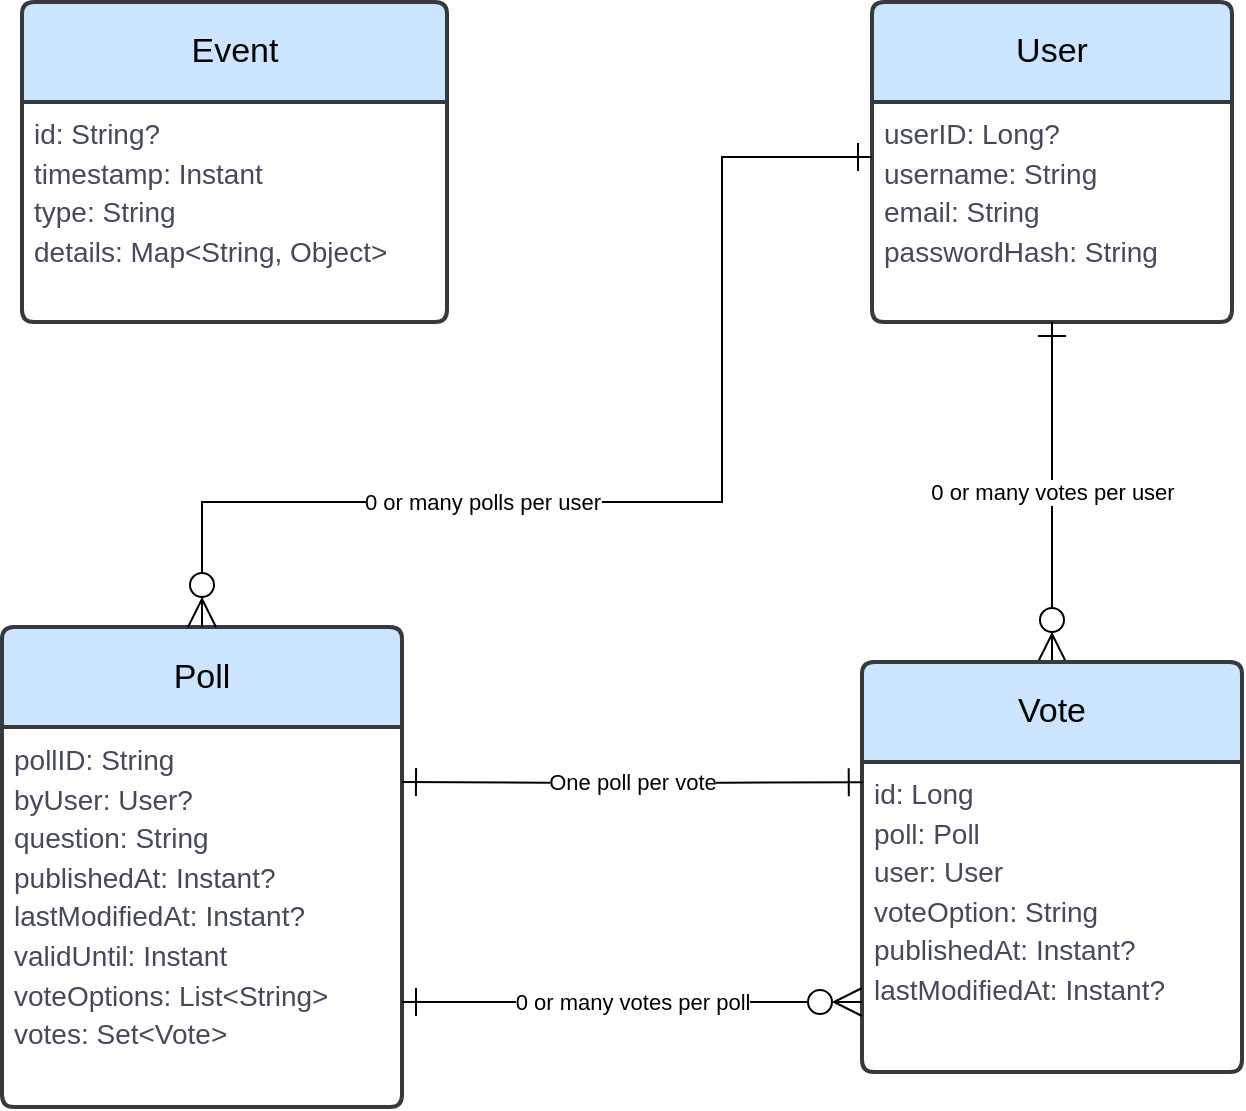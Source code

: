 <mxfile version="24.7.17">
  <diagram name="Page-1" id="lH1NiNcE4W4nlqMhrEIs">
    <mxGraphModel dx="2497" dy="872" grid="1" gridSize="10" guides="1" tooltips="1" connect="1" arrows="1" fold="1" page="1" pageScale="1" pageWidth="850" pageHeight="1100" background="#ffffff" math="0" shadow="0">
      <root>
        <mxCell id="0" />
        <mxCell id="1" parent="0" />
        <mxCell id="7k4Nm1JUsRb4ZL0qA64T-42" value="&lt;font style=&quot;font-size: 17px;&quot;&gt;Poll&lt;/font&gt;" style="swimlane;childLayout=stackLayout;horizontal=1;startSize=50;horizontalStack=0;rounded=1;fontSize=14;fontStyle=0;strokeWidth=2;resizeParent=0;resizeLast=1;shadow=0;dashed=0;align=center;arcSize=4;whiteSpace=wrap;html=1;strokeColor=#36393d;fillColor=#cce5ff;swimlaneFillColor=default;" vertex="1" parent="1">
          <mxGeometry x="-180" y="552.5" width="200" height="240" as="geometry" />
        </mxCell>
        <mxCell id="7k4Nm1JUsRb4ZL0qA64T-43" value="&lt;div style=&quot;font-size: 14px; line-height: 140%;&quot;&gt;&lt;font style=&quot;font-size: 14px;&quot;&gt;pollID: String&lt;/font&gt;&lt;/div&gt;&lt;div style=&quot;font-size: 14px; line-height: 140%;&quot;&gt;&lt;font style=&quot;font-size: 14px;&quot;&gt;byUser: User?&lt;/font&gt;&lt;/div&gt;&lt;div style=&quot;font-size: 14px; line-height: 140%;&quot;&gt;&lt;font style=&quot;font-size: 14px;&quot;&gt;question: String&lt;/font&gt;&lt;/div&gt;&lt;div style=&quot;font-size: 14px; line-height: 140%;&quot;&gt;&lt;font style=&quot;font-size: 14px;&quot;&gt;publishedAt: Instant?&lt;/font&gt;&lt;/div&gt;&lt;div style=&quot;font-size: 14px; line-height: 140%;&quot;&gt;&lt;font style=&quot;font-size: 14px;&quot;&gt;lastModifiedAt: Instant?&lt;/font&gt;&lt;/div&gt;&lt;div style=&quot;font-size: 14px; line-height: 140%;&quot;&gt;&lt;font style=&quot;font-size: 14px;&quot;&gt;validUntil: Instant&lt;/font&gt;&lt;/div&gt;&lt;div style=&quot;font-size: 14px; line-height: 140%;&quot;&gt;&lt;font style=&quot;font-size: 14px;&quot;&gt;voteOptions: List&amp;lt;String&amp;gt;&lt;/font&gt;&lt;/div&gt;&lt;div style=&quot;font-size: 14px; line-height: 140%;&quot;&gt;&lt;font style=&quot;font-size: 14px;&quot;&gt;votes: Set&amp;lt;Vote&amp;gt;&lt;/font&gt;&lt;/div&gt;" style="align=left;strokeColor=none;fillColor=none;spacingLeft=4;fontSize=12;verticalAlign=top;resizable=0;rotatable=0;part=1;html=1;fontColor=#46495D;" vertex="1" parent="7k4Nm1JUsRb4ZL0qA64T-42">
          <mxGeometry y="50" width="200" height="190" as="geometry" />
        </mxCell>
        <mxCell id="7k4Nm1JUsRb4ZL0qA64T-44" value="&lt;font style=&quot;font-size: 17px;&quot;&gt;User&lt;/font&gt;" style="swimlane;childLayout=stackLayout;horizontal=1;startSize=50;horizontalStack=0;rounded=1;fontSize=14;fontStyle=0;strokeWidth=2;resizeParent=0;resizeLast=1;shadow=0;dashed=0;align=center;arcSize=4;whiteSpace=wrap;html=1;strokeColor=#36393d;fillColor=#cce5ff;swimlaneFillColor=#ffffff;" vertex="1" parent="1">
          <mxGeometry x="255" y="240" width="180" height="160" as="geometry" />
        </mxCell>
        <mxCell id="7k4Nm1JUsRb4ZL0qA64T-45" value="&lt;div style=&quot;font-size: 14px; line-height: 140%;&quot;&gt;&lt;font style=&quot;font-size: 14px;&quot;&gt;userID: Long?&lt;/font&gt;&lt;/div&gt;&lt;div style=&quot;font-size: 14px; line-height: 140%;&quot;&gt;&lt;font style=&quot;font-size: 14px;&quot;&gt;username: String&lt;/font&gt;&lt;/div&gt;&lt;div style=&quot;font-size: 14px; line-height: 140%;&quot;&gt;&lt;font style=&quot;font-size: 14px;&quot;&gt;email: String&lt;/font&gt;&lt;/div&gt;&lt;div style=&quot;font-size: 14px; line-height: 140%;&quot;&gt;&lt;font style=&quot;font-size: 14px;&quot;&gt;passwordHash: String&lt;/font&gt;&lt;/div&gt;&lt;div style=&quot;font-size: 14px; line-height: 140%;&quot;&gt;&lt;br&gt;&lt;/div&gt;" style="align=left;strokeColor=none;fillColor=none;spacingLeft=4;fontSize=12;verticalAlign=top;resizable=0;rotatable=0;part=1;html=1;fontColor=#46495D;" vertex="1" parent="7k4Nm1JUsRb4ZL0qA64T-44">
          <mxGeometry y="50" width="180" height="110" as="geometry" />
        </mxCell>
        <mxCell id="7k4Nm1JUsRb4ZL0qA64T-59" value="&lt;font color=&quot;#000000&quot;&gt;0 or many votes per user&lt;/font&gt;" style="edgeStyle=orthogonalEdgeStyle;rounded=0;orthogonalLoop=1;jettySize=auto;html=1;exitX=0.5;exitY=0;exitDx=0;exitDy=0;entryX=0.5;entryY=1;entryDx=0;entryDy=0;strokeColor=#000000;fontColor=#46495D;fillColor=#B2C9AB;endArrow=ERone;endFill=0;startArrow=ERzeroToMany;startFill=0;endSize=12;startSize=12;" edge="1" parent="1" source="7k4Nm1JUsRb4ZL0qA64T-46" target="7k4Nm1JUsRb4ZL0qA64T-45">
          <mxGeometry relative="1" as="geometry">
            <mxPoint as="offset" />
          </mxGeometry>
        </mxCell>
        <mxCell id="7k4Nm1JUsRb4ZL0qA64T-46" value="&lt;font style=&quot;font-size: 17px;&quot;&gt;Vote&lt;/font&gt;" style="swimlane;childLayout=stackLayout;horizontal=1;startSize=50;horizontalStack=0;rounded=1;fontSize=14;fontStyle=0;strokeWidth=2;resizeParent=0;resizeLast=1;shadow=0;dashed=0;align=center;arcSize=4;whiteSpace=wrap;html=1;strokeColor=#36393d;fillColor=#cce5ff;swimlaneFillColor=default;" vertex="1" parent="1">
          <mxGeometry x="250" y="570" width="190" height="205" as="geometry" />
        </mxCell>
        <mxCell id="7k4Nm1JUsRb4ZL0qA64T-47" value="&lt;div style=&quot;font-size: 14px; line-height: 140%;&quot;&gt;&lt;font style=&quot;font-size: 14px;&quot;&gt;id: Long&lt;/font&gt;&lt;/div&gt;&lt;div style=&quot;font-size: 14px; line-height: 140%;&quot;&gt;&lt;font style=&quot;font-size: 14px;&quot;&gt;poll: Poll&lt;/font&gt;&lt;/div&gt;&lt;div style=&quot;font-size: 14px; line-height: 140%;&quot;&gt;&lt;font style=&quot;font-size: 14px;&quot;&gt;user: User&lt;/font&gt;&lt;/div&gt;&lt;div style=&quot;font-size: 14px; line-height: 140%;&quot;&gt;&lt;font style=&quot;font-size: 14px;&quot;&gt;voteOption: String&lt;/font&gt;&lt;/div&gt;&lt;div style=&quot;font-size: 14px; line-height: 140%;&quot;&gt;&lt;font style=&quot;font-size: 14px;&quot;&gt;publishedAt: Instant?&lt;/font&gt;&lt;/div&gt;&lt;div style=&quot;font-size: 14px; line-height: 140%;&quot;&gt;&lt;font style=&quot;font-size: 14px;&quot;&gt;lastModifiedAt: Instant?&lt;/font&gt;&lt;/div&gt;&lt;div style=&quot;font-size: 14px; line-height: 140%;&quot;&gt;&lt;br&gt;&lt;/div&gt;" style="align=left;strokeColor=none;fillColor=none;spacingLeft=4;fontSize=12;verticalAlign=top;resizable=0;rotatable=0;part=1;html=1;fontColor=#46495D;" vertex="1" parent="7k4Nm1JUsRb4ZL0qA64T-46">
          <mxGeometry y="50" width="190" height="155" as="geometry" />
        </mxCell>
        <mxCell id="7k4Nm1JUsRb4ZL0qA64T-52" value="&lt;font style=&quot;font-size: 17px;&quot;&gt;Event&lt;/font&gt;" style="swimlane;childLayout=stackLayout;horizontal=1;startSize=50;horizontalStack=0;rounded=1;fontSize=14;fontStyle=0;strokeWidth=2;resizeParent=0;resizeLast=1;shadow=0;dashed=0;align=center;arcSize=4;whiteSpace=wrap;html=1;strokeColor=#36393d;fillColor=#cce5ff;swimlaneFillColor=default;" vertex="1" parent="1">
          <mxGeometry x="-170" y="240" width="212.5" height="160" as="geometry" />
        </mxCell>
        <mxCell id="7k4Nm1JUsRb4ZL0qA64T-53" value="&lt;div style=&quot;font-size: 14px; line-height: 140%;&quot;&gt;&lt;font style=&quot;font-size: 14px;&quot;&gt;id: String?&lt;/font&gt;&lt;/div&gt;&lt;div style=&quot;font-size: 14px; line-height: 140%;&quot;&gt;&lt;font style=&quot;font-size: 14px;&quot;&gt;timestamp: Instant&lt;/font&gt;&lt;/div&gt;&lt;div style=&quot;font-size: 14px; line-height: 140%;&quot;&gt;&lt;font style=&quot;font-size: 14px;&quot;&gt;type: String&lt;/font&gt;&lt;/div&gt;&lt;div style=&quot;font-size: 14px; line-height: 140%;&quot;&gt;&lt;font style=&quot;font-size: 14px;&quot;&gt;details: Map&amp;lt;String, Object&amp;gt;&lt;/font&gt;&lt;/div&gt;" style="align=left;strokeColor=none;fillColor=none;spacingLeft=4;fontSize=12;verticalAlign=top;resizable=0;rotatable=0;part=1;html=1;fontColor=#46495D;" vertex="1" parent="7k4Nm1JUsRb4ZL0qA64T-52">
          <mxGeometry y="50" width="212.5" height="110" as="geometry" />
        </mxCell>
        <mxCell id="7k4Nm1JUsRb4ZL0qA64T-58" value="&lt;font color=&quot;#000000&quot;&gt;0 or many polls per user&lt;/font&gt;" style="edgeStyle=orthogonalEdgeStyle;rounded=0;orthogonalLoop=1;jettySize=auto;html=1;exitX=0;exitY=0.25;exitDx=0;exitDy=0;entryX=0.5;entryY=0;entryDx=0;entryDy=0;strokeColor=#000000;fontColor=#46495D;fillColor=#B2C9AB;endArrow=ERzeroToMany;endFill=0;startArrow=ERone;startFill=0;endSize=12;startSize=12;" edge="1" parent="1" source="7k4Nm1JUsRb4ZL0qA64T-45" target="7k4Nm1JUsRb4ZL0qA64T-42">
          <mxGeometry x="0.289" relative="1" as="geometry">
            <Array as="points">
              <mxPoint x="180" y="318" />
              <mxPoint x="180" y="490" />
              <mxPoint x="-80" y="490" />
            </Array>
            <mxPoint as="offset" />
          </mxGeometry>
        </mxCell>
        <mxCell id="7k4Nm1JUsRb4ZL0qA64T-62" value="&lt;font color=&quot;#000000&quot;&gt;0 or many votes per poll&lt;/font&gt;" style="edgeStyle=orthogonalEdgeStyle;rounded=0;orthogonalLoop=1;jettySize=auto;html=1;exitX=0;exitY=0.5;exitDx=0;exitDy=0;entryX=1;entryY=0.5;entryDx=0;entryDy=0;strokeColor=#000000;fontColor=#46495D;fillColor=#B2C9AB;endArrow=ERone;endFill=0;endSize=12;startSize=12;startArrow=ERzeroToMany;startFill=0;" edge="1" parent="1">
          <mxGeometry relative="1" as="geometry">
            <mxPoint x="250" y="740" as="sourcePoint" />
            <mxPoint x="20" y="740" as="targetPoint" />
          </mxGeometry>
        </mxCell>
        <mxCell id="7k4Nm1JUsRb4ZL0qA64T-63" value="&lt;font color=&quot;#000000&quot;&gt;One poll per vote&lt;/font&gt;" style="edgeStyle=orthogonalEdgeStyle;rounded=0;orthogonalLoop=1;jettySize=auto;html=1;exitX=0.002;exitY=0.194;exitDx=0;exitDy=0;entryX=1;entryY=0.25;entryDx=0;entryDy=0;strokeColor=#000000;fontColor=#46495D;fillColor=#B2C9AB;exitPerimeter=0;endSize=12;startSize=12;endArrow=ERone;endFill=0;startArrow=ERone;startFill=0;" edge="1" parent="1">
          <mxGeometry relative="1" as="geometry">
            <mxPoint x="250.38" y="630.07" as="sourcePoint" />
            <mxPoint x="20" y="630" as="targetPoint" />
          </mxGeometry>
        </mxCell>
      </root>
    </mxGraphModel>
  </diagram>
</mxfile>
